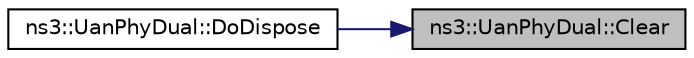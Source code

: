 digraph "ns3::UanPhyDual::Clear"
{
 // LATEX_PDF_SIZE
  edge [fontname="Helvetica",fontsize="10",labelfontname="Helvetica",labelfontsize="10"];
  node [fontname="Helvetica",fontsize="10",shape=record];
  rankdir="RL";
  Node1 [label="ns3::UanPhyDual::Clear",height=0.2,width=0.4,color="black", fillcolor="grey75", style="filled", fontcolor="black",tooltip="Clear all pointer references."];
  Node1 -> Node2 [dir="back",color="midnightblue",fontsize="10",style="solid",fontname="Helvetica"];
  Node2 [label="ns3::UanPhyDual::DoDispose",height=0.2,width=0.4,color="black", fillcolor="white", style="filled",URL="$classns3_1_1_uan_phy_dual.html#a00772c9333da62fe7a92e56e403a9354",tooltip="Destructor implementation."];
}
